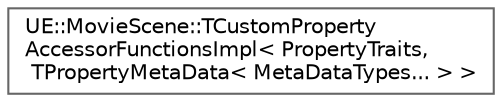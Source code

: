 digraph "Graphical Class Hierarchy"
{
 // INTERACTIVE_SVG=YES
 // LATEX_PDF_SIZE
  bgcolor="transparent";
  edge [fontname=Helvetica,fontsize=10,labelfontname=Helvetica,labelfontsize=10];
  node [fontname=Helvetica,fontsize=10,shape=box,height=0.2,width=0.4];
  rankdir="LR";
  Node0 [id="Node000000",label="UE::MovieScene::TCustomProperty\lAccessorFunctionsImpl\< PropertyTraits,\l TPropertyMetaData\< MetaDataTypes... \> \>",height=0.2,width=0.4,color="grey40", fillcolor="white", style="filled",URL="$db/d88/structUE_1_1MovieScene_1_1TCustomPropertyAccessorFunctionsImpl_3_01PropertyTraits_00_01TProperty250639e45f6d0bc2c4a0e51b6400bcaf.html",tooltip=" "];
}
